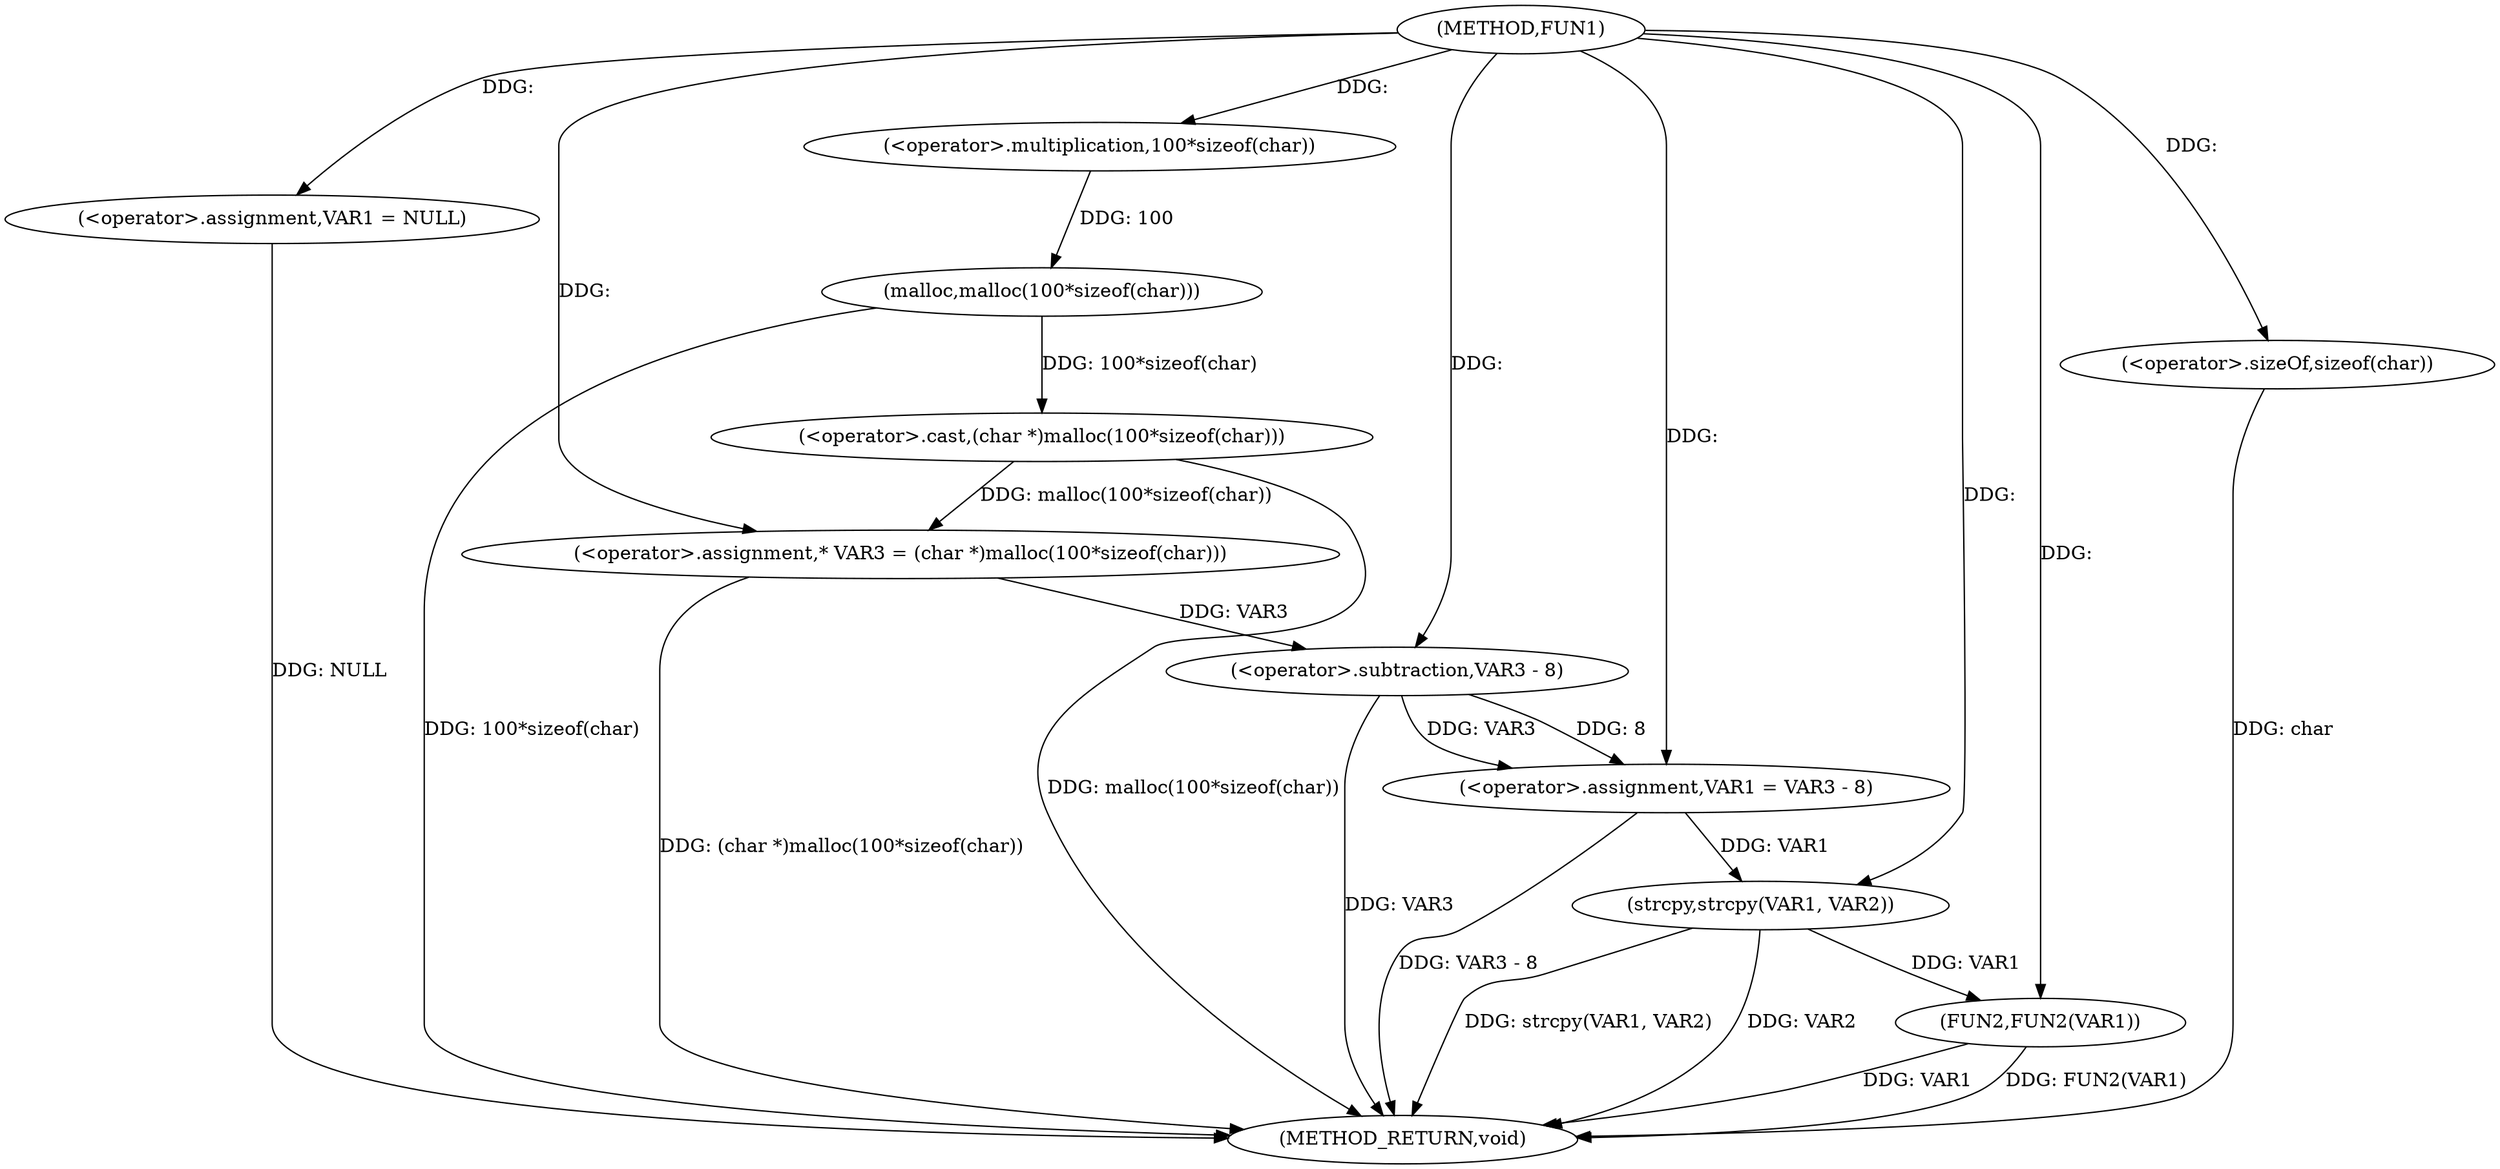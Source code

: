digraph FUN1 {  
"1000100" [label = "(METHOD,FUN1)" ]
"1000131" [label = "(METHOD_RETURN,void)" ]
"1000103" [label = "(<operator>.assignment,VAR1 = NULL)" ]
"1000110" [label = "(<operator>.assignment,* VAR3 = (char *)malloc(100*sizeof(char)))" ]
"1000112" [label = "(<operator>.cast,(char *)malloc(100*sizeof(char)))" ]
"1000114" [label = "(malloc,malloc(100*sizeof(char)))" ]
"1000115" [label = "(<operator>.multiplication,100*sizeof(char))" ]
"1000117" [label = "(<operator>.sizeOf,sizeof(char))" ]
"1000119" [label = "(<operator>.assignment,VAR1 = VAR3 - 8)" ]
"1000121" [label = "(<operator>.subtraction,VAR3 - 8)" ]
"1000126" [label = "(strcpy,strcpy(VAR1, VAR2))" ]
"1000129" [label = "(FUN2,FUN2(VAR1))" ]
  "1000103" -> "1000131"  [ label = "DDG: NULL"] 
  "1000112" -> "1000131"  [ label = "DDG: malloc(100*sizeof(char))"] 
  "1000117" -> "1000131"  [ label = "DDG: char"] 
  "1000110" -> "1000131"  [ label = "DDG: (char *)malloc(100*sizeof(char))"] 
  "1000121" -> "1000131"  [ label = "DDG: VAR3"] 
  "1000126" -> "1000131"  [ label = "DDG: VAR2"] 
  "1000129" -> "1000131"  [ label = "DDG: VAR1"] 
  "1000126" -> "1000131"  [ label = "DDG: strcpy(VAR1, VAR2)"] 
  "1000129" -> "1000131"  [ label = "DDG: FUN2(VAR1)"] 
  "1000114" -> "1000131"  [ label = "DDG: 100*sizeof(char)"] 
  "1000119" -> "1000131"  [ label = "DDG: VAR3 - 8"] 
  "1000100" -> "1000103"  [ label = "DDG: "] 
  "1000112" -> "1000110"  [ label = "DDG: malloc(100*sizeof(char))"] 
  "1000100" -> "1000110"  [ label = "DDG: "] 
  "1000114" -> "1000112"  [ label = "DDG: 100*sizeof(char)"] 
  "1000115" -> "1000114"  [ label = "DDG: 100"] 
  "1000100" -> "1000115"  [ label = "DDG: "] 
  "1000100" -> "1000117"  [ label = "DDG: "] 
  "1000121" -> "1000119"  [ label = "DDG: VAR3"] 
  "1000121" -> "1000119"  [ label = "DDG: 8"] 
  "1000100" -> "1000119"  [ label = "DDG: "] 
  "1000110" -> "1000121"  [ label = "DDG: VAR3"] 
  "1000100" -> "1000121"  [ label = "DDG: "] 
  "1000119" -> "1000126"  [ label = "DDG: VAR1"] 
  "1000100" -> "1000126"  [ label = "DDG: "] 
  "1000126" -> "1000129"  [ label = "DDG: VAR1"] 
  "1000100" -> "1000129"  [ label = "DDG: "] 
}
